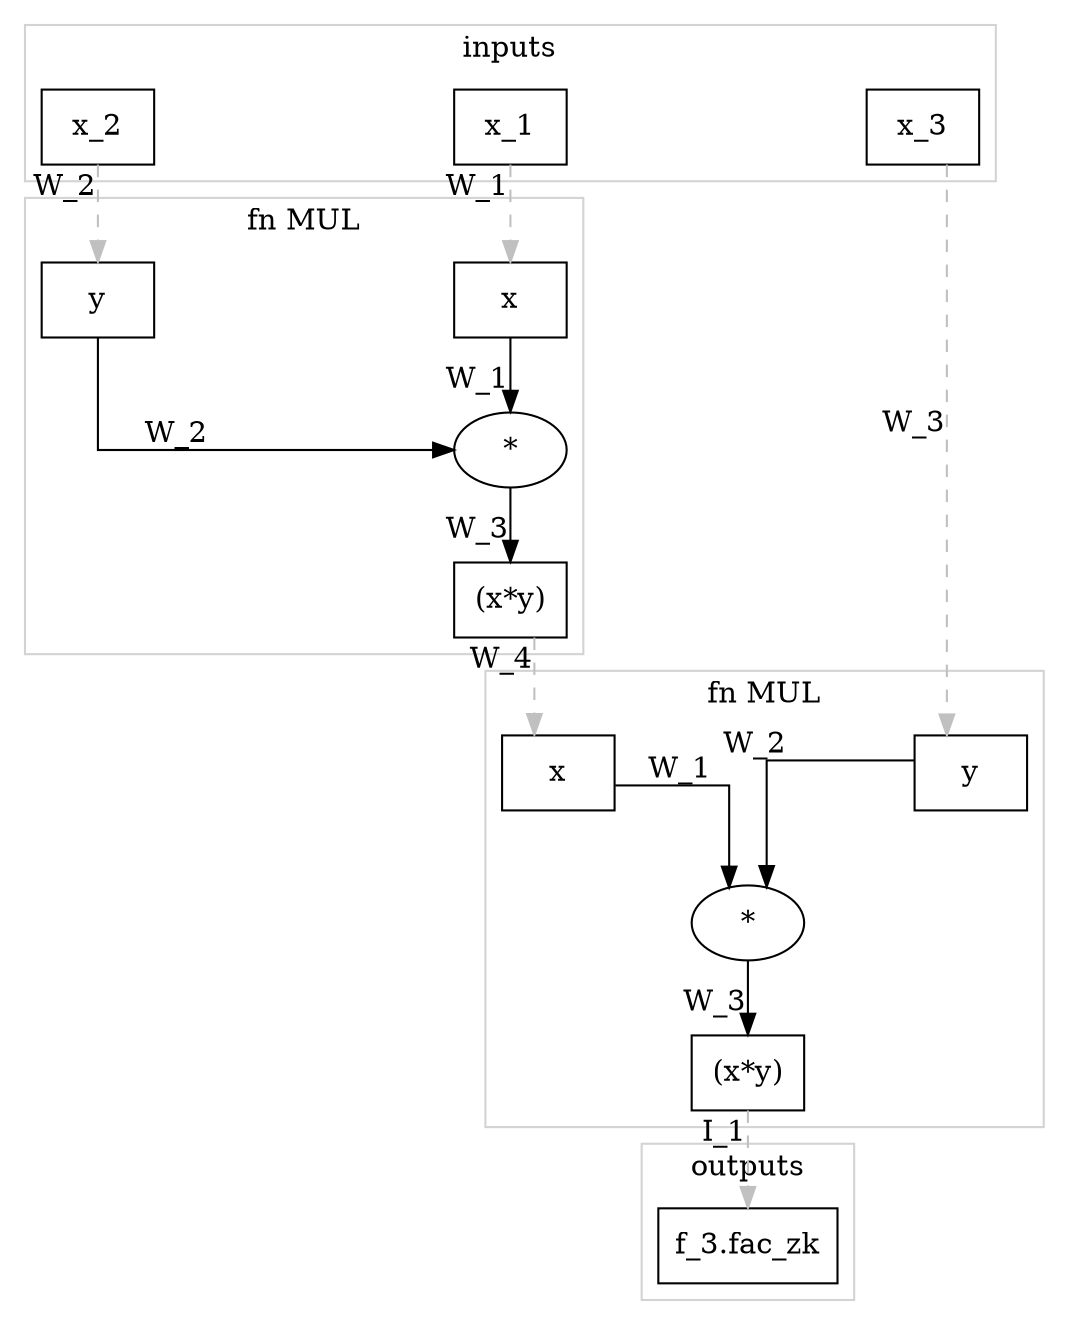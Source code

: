 digraph PAPER3FUC {
	graph [forcelabels=true,
		nodesep=2.0,
		splines=ortho
	];
	subgraph cluster_mul2 {
		graph [color=lightgray,
			label="fn MUL"
		];
		nmul21	[label=x,
			shape=box];
		nmul23	[label="*"];
		nmul21 -> nmul23	[xlabel=W_1];
		nmul22	[label=y,
			shape=box];
		nmul22 -> nmul23	[xlabel=W_2];
		nmul24	[label="(x*y)",
			shape=box];
		nmul23 -> nmul24	[xlabel=W_3];
	}
	subgraph cluster_mul1 {
		graph [color=lightgray,
			label="fn MUL"
		];
		nmul11	[label=x,
			shape=box];
		nmul13	[label="*"];
		nmul11 -> nmul13	[xlabel=W_1];
		nmul12	[label=y,
			shape=box];
		nmul12 -> nmul13	[xlabel=W_2];
		nmul14	[label="(x*y)",
			shape=box];
		nmul13 -> nmul14	[xlabel=W_3];
	}
	subgraph cluster_input {
		graph [color=lightgray,
			label=inputs
		];
		nin1	[label=x_1,
			shape=box];
		nin2	[label=x_2,
			shape=box];
		nin3	[label=x_3,
			shape=box];
	}
	subgraph cluster_output {
		graph [color=lightgray,
			label=outputs
		];
		nout1	[label="f_3.fac_zk",
			shape=box];
	}
	nin1 -> nmul11	[color=grey,
		style=dashed,
		xlabel=W_1];
	nin2 -> nmul12	[color=grey,
		style=dashed,
		xlabel=W_2];
	nin3 -> nmul22	[color=grey,
		style=dashed,
		xlabel=W_3];
	nmul14 -> nmul21	[color=grey,
		style=dashed,
		xlabel=W_4];
	nmul24 -> nout1	[color=grey,
		style=dashed,
		xlabel=I_1];
}
